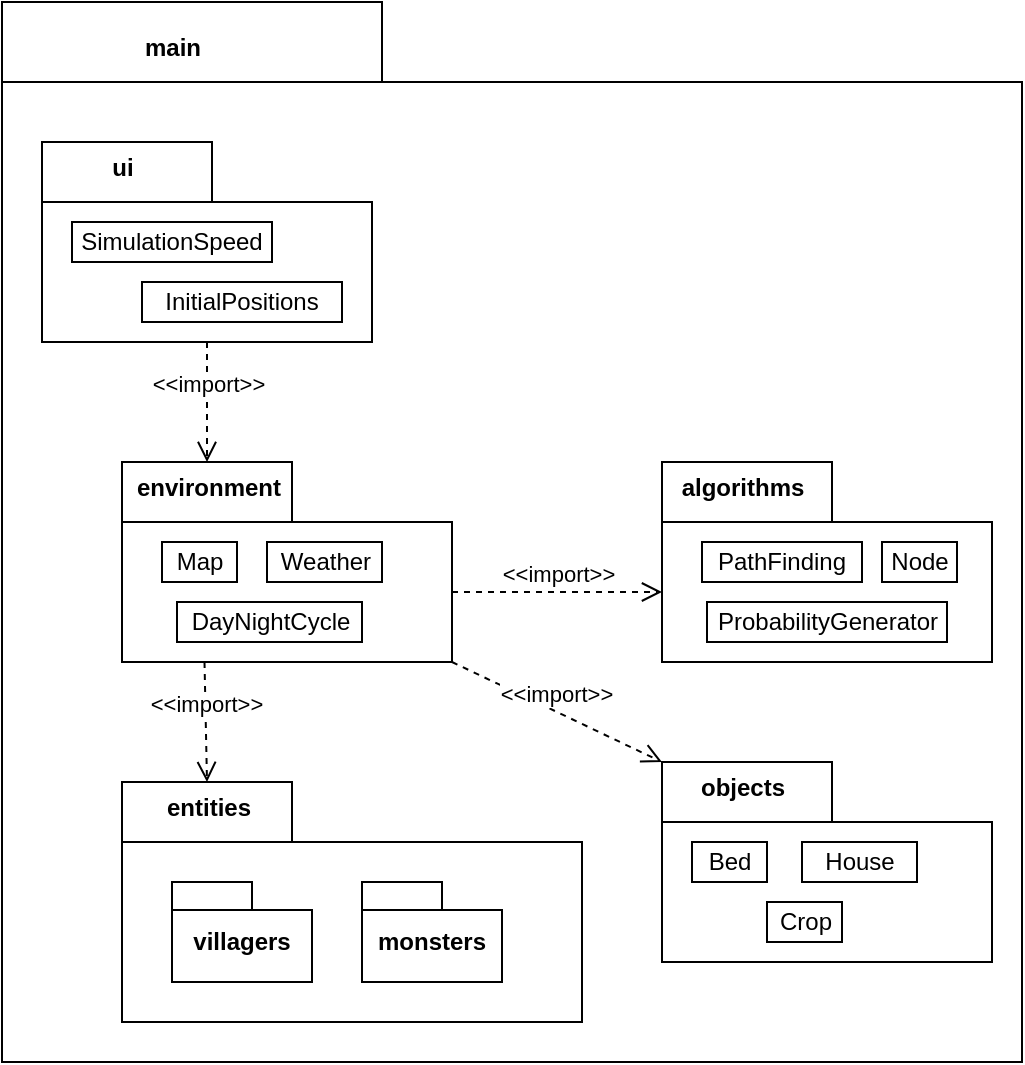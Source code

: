 <mxfile version="26.0.16">
  <diagram id="C5RBs43oDa-KdzZeNtuy" name="Page-1">
    <mxGraphModel dx="2100" dy="1044" grid="1" gridSize="10" guides="1" tooltips="1" connect="1" arrows="1" fold="1" page="1" pageScale="1" pageWidth="827" pageHeight="1169" math="0" shadow="0">
      <root>
        <mxCell id="WIyWlLk6GJQsqaUBKTNV-0" />
        <mxCell id="WIyWlLk6GJQsqaUBKTNV-1" parent="WIyWlLk6GJQsqaUBKTNV-0" />
        <mxCell id="z8Pj-q4XJrA8Nr9fmpkC-0" value="" style="shape=folder;fontStyle=1;spacingTop=10;tabWidth=190;tabHeight=40;tabPosition=left;html=1;whiteSpace=wrap;labelPosition=center;verticalLabelPosition=middle;align=center;verticalAlign=middle;horizontal=1;" vertex="1" parent="WIyWlLk6GJQsqaUBKTNV-1">
          <mxGeometry x="50" y="50" width="510" height="530" as="geometry" />
        </mxCell>
        <mxCell id="z8Pj-q4XJrA8Nr9fmpkC-2" value="&amp;lt;&amp;lt;import&amp;gt;&amp;gt;" style="html=1;verticalAlign=bottom;endArrow=open;dashed=1;endSize=8;curved=0;rounded=0;exitX=0.5;exitY=1;exitDx=0;exitDy=0;exitPerimeter=0;entryX=0;entryY=0;entryDx=42.5;entryDy=0;entryPerimeter=0;" edge="1" parent="WIyWlLk6GJQsqaUBKTNV-1" source="z8Pj-q4XJrA8Nr9fmpkC-9" target="z8Pj-q4XJrA8Nr9fmpkC-18">
          <mxGeometry relative="1" as="geometry">
            <mxPoint x="320" y="480" as="sourcePoint" />
            <mxPoint x="178" y="340" as="targetPoint" />
            <mxPoint as="offset" />
          </mxGeometry>
        </mxCell>
        <mxCell id="z8Pj-q4XJrA8Nr9fmpkC-9" value="" style="shape=folder;fontStyle=1;spacingTop=10;tabWidth=85;tabHeight=30;tabPosition=left;html=1;whiteSpace=wrap;" vertex="1" parent="WIyWlLk6GJQsqaUBKTNV-1">
          <mxGeometry x="70" y="120" width="165" height="100" as="geometry" />
        </mxCell>
        <mxCell id="z8Pj-q4XJrA8Nr9fmpkC-12" value="main" style="text;align=center;fontStyle=1;verticalAlign=middle;spacingLeft=3;spacingRight=3;strokeColor=none;rotatable=0;points=[[0,0.5],[1,0.5]];portConstraint=eastwest;html=1;" vertex="1" parent="WIyWlLk6GJQsqaUBKTNV-1">
          <mxGeometry x="95" y="60" width="80" height="26" as="geometry" />
        </mxCell>
        <mxCell id="z8Pj-q4XJrA8Nr9fmpkC-14" value="ui" style="text;align=center;fontStyle=1;verticalAlign=middle;spacingLeft=3;spacingRight=3;strokeColor=none;rotatable=0;points=[[0,0.5],[1,0.5]];portConstraint=eastwest;html=1;" vertex="1" parent="WIyWlLk6GJQsqaUBKTNV-1">
          <mxGeometry x="70" y="120" width="80" height="26" as="geometry" />
        </mxCell>
        <mxCell id="z8Pj-q4XJrA8Nr9fmpkC-16" value="SimulationSpeed" style="html=1;whiteSpace=wrap;" vertex="1" parent="WIyWlLk6GJQsqaUBKTNV-1">
          <mxGeometry x="85" y="160" width="100" height="20" as="geometry" />
        </mxCell>
        <mxCell id="z8Pj-q4XJrA8Nr9fmpkC-17" value="InitialPositions" style="html=1;whiteSpace=wrap;" vertex="1" parent="WIyWlLk6GJQsqaUBKTNV-1">
          <mxGeometry x="120" y="190" width="100" height="20" as="geometry" />
        </mxCell>
        <mxCell id="z8Pj-q4XJrA8Nr9fmpkC-18" value="" style="shape=folder;fontStyle=1;spacingTop=10;tabWidth=85;tabHeight=30;tabPosition=left;html=1;whiteSpace=wrap;" vertex="1" parent="WIyWlLk6GJQsqaUBKTNV-1">
          <mxGeometry x="110" y="280" width="165" height="100" as="geometry" />
        </mxCell>
        <mxCell id="z8Pj-q4XJrA8Nr9fmpkC-19" value="environment" style="text;align=center;fontStyle=1;verticalAlign=middle;spacingLeft=3;spacingRight=3;strokeColor=none;rotatable=0;points=[[0,0.5],[1,0.5]];portConstraint=eastwest;html=1;" vertex="1" parent="WIyWlLk6GJQsqaUBKTNV-1">
          <mxGeometry x="112.5" y="280" width="80" height="26" as="geometry" />
        </mxCell>
        <mxCell id="z8Pj-q4XJrA8Nr9fmpkC-20" value="" style="shape=folder;fontStyle=1;spacingTop=10;tabWidth=85;tabHeight=30;tabPosition=left;html=1;whiteSpace=wrap;" vertex="1" parent="WIyWlLk6GJQsqaUBKTNV-1">
          <mxGeometry x="380" y="280" width="165" height="100" as="geometry" />
        </mxCell>
        <mxCell id="z8Pj-q4XJrA8Nr9fmpkC-21" value="&amp;lt;&amp;lt;import&amp;gt;&amp;gt;" style="html=1;verticalAlign=bottom;endArrow=open;dashed=1;endSize=8;curved=0;rounded=0;exitX=0;exitY=0;exitDx=165;exitDy=65;exitPerimeter=0;entryX=0;entryY=0;entryDx=0;entryDy=65;entryPerimeter=0;" edge="1" parent="WIyWlLk6GJQsqaUBKTNV-1" source="z8Pj-q4XJrA8Nr9fmpkC-18" target="z8Pj-q4XJrA8Nr9fmpkC-20">
          <mxGeometry relative="1" as="geometry">
            <mxPoint x="163" y="230" as="sourcePoint" />
            <mxPoint x="163" y="290" as="targetPoint" />
            <mxPoint as="offset" />
          </mxGeometry>
        </mxCell>
        <mxCell id="z8Pj-q4XJrA8Nr9fmpkC-22" value="algorithms" style="text;align=center;fontStyle=1;verticalAlign=middle;spacingLeft=3;spacingRight=3;strokeColor=none;rotatable=0;points=[[0,0.5],[1,0.5]];portConstraint=eastwest;html=1;" vertex="1" parent="WIyWlLk6GJQsqaUBKTNV-1">
          <mxGeometry x="380" y="280" width="80" height="26" as="geometry" />
        </mxCell>
        <mxCell id="z8Pj-q4XJrA8Nr9fmpkC-23" value="" style="shape=folder;fontStyle=1;spacingTop=10;tabWidth=85;tabHeight=30;tabPosition=left;html=1;whiteSpace=wrap;" vertex="1" parent="WIyWlLk6GJQsqaUBKTNV-1">
          <mxGeometry x="110" y="440" width="230" height="120" as="geometry" />
        </mxCell>
        <mxCell id="z8Pj-q4XJrA8Nr9fmpkC-24" value="entities" style="text;align=center;fontStyle=1;verticalAlign=middle;spacingLeft=3;spacingRight=3;strokeColor=none;rotatable=0;points=[[0,0.5],[1,0.5]];portConstraint=eastwest;html=1;" vertex="1" parent="WIyWlLk6GJQsqaUBKTNV-1">
          <mxGeometry x="112.5" y="440" width="80" height="26" as="geometry" />
        </mxCell>
        <mxCell id="z8Pj-q4XJrA8Nr9fmpkC-25" value="&amp;lt;&amp;lt;import&amp;gt;&amp;gt;" style="html=1;verticalAlign=bottom;endArrow=open;dashed=1;endSize=8;curved=0;rounded=0;exitX=0.25;exitY=1;exitDx=0;exitDy=0;exitPerimeter=0;entryX=0;entryY=0;entryDx=42.5;entryDy=0;entryPerimeter=0;" edge="1" parent="WIyWlLk6GJQsqaUBKTNV-1" source="z8Pj-q4XJrA8Nr9fmpkC-18" target="z8Pj-q4XJrA8Nr9fmpkC-23">
          <mxGeometry relative="1" as="geometry">
            <mxPoint x="285" y="355" as="sourcePoint" />
            <mxPoint x="152" y="460" as="targetPoint" />
            <mxPoint as="offset" />
          </mxGeometry>
        </mxCell>
        <mxCell id="z8Pj-q4XJrA8Nr9fmpkC-26" value="villagers" style="shape=folder;fontStyle=1;spacingTop=10;tabWidth=40;tabHeight=14;tabPosition=left;html=1;whiteSpace=wrap;" vertex="1" parent="WIyWlLk6GJQsqaUBKTNV-1">
          <mxGeometry x="135" y="490" width="70" height="50" as="geometry" />
        </mxCell>
        <mxCell id="z8Pj-q4XJrA8Nr9fmpkC-27" value="monsters" style="shape=folder;fontStyle=1;spacingTop=10;tabWidth=40;tabHeight=14;tabPosition=left;html=1;whiteSpace=wrap;" vertex="1" parent="WIyWlLk6GJQsqaUBKTNV-1">
          <mxGeometry x="230" y="490" width="70" height="50" as="geometry" />
        </mxCell>
        <mxCell id="z8Pj-q4XJrA8Nr9fmpkC-28" value="" style="shape=folder;fontStyle=1;spacingTop=10;tabWidth=85;tabHeight=30;tabPosition=left;html=1;whiteSpace=wrap;" vertex="1" parent="WIyWlLk6GJQsqaUBKTNV-1">
          <mxGeometry x="380" y="430" width="165" height="100" as="geometry" />
        </mxCell>
        <mxCell id="z8Pj-q4XJrA8Nr9fmpkC-29" value="&amp;lt;&amp;lt;import&amp;gt;&amp;gt;" style="html=1;verticalAlign=bottom;endArrow=open;dashed=1;endSize=8;curved=0;rounded=0;exitX=0;exitY=0;exitDx=165;exitDy=100;exitPerimeter=0;entryX=0;entryY=0;entryDx=0;entryDy=0;entryPerimeter=0;" edge="1" parent="WIyWlLk6GJQsqaUBKTNV-1" source="z8Pj-q4XJrA8Nr9fmpkC-18" target="z8Pj-q4XJrA8Nr9fmpkC-28">
          <mxGeometry relative="1" as="geometry">
            <mxPoint x="285" y="355" as="sourcePoint" />
            <mxPoint x="390" y="355" as="targetPoint" />
            <mxPoint as="offset" />
          </mxGeometry>
        </mxCell>
        <mxCell id="z8Pj-q4XJrA8Nr9fmpkC-30" value="objects" style="text;align=center;fontStyle=1;verticalAlign=middle;spacingLeft=3;spacingRight=3;strokeColor=none;rotatable=0;points=[[0,0.5],[1,0.5]];portConstraint=eastwest;html=1;" vertex="1" parent="WIyWlLk6GJQsqaUBKTNV-1">
          <mxGeometry x="380" y="430" width="80" height="26" as="geometry" />
        </mxCell>
        <mxCell id="z8Pj-q4XJrA8Nr9fmpkC-31" value="Map" style="html=1;whiteSpace=wrap;" vertex="1" parent="WIyWlLk6GJQsqaUBKTNV-1">
          <mxGeometry x="130" y="320" width="37.5" height="20" as="geometry" />
        </mxCell>
        <mxCell id="z8Pj-q4XJrA8Nr9fmpkC-32" value="Weather" style="html=1;whiteSpace=wrap;" vertex="1" parent="WIyWlLk6GJQsqaUBKTNV-1">
          <mxGeometry x="182.5" y="320" width="57.5" height="20" as="geometry" />
        </mxCell>
        <mxCell id="z8Pj-q4XJrA8Nr9fmpkC-33" value="DayNightCycle" style="html=1;whiteSpace=wrap;" vertex="1" parent="WIyWlLk6GJQsqaUBKTNV-1">
          <mxGeometry x="137.5" y="350" width="92.5" height="20" as="geometry" />
        </mxCell>
        <mxCell id="z8Pj-q4XJrA8Nr9fmpkC-34" value="PathFinding" style="html=1;whiteSpace=wrap;" vertex="1" parent="WIyWlLk6GJQsqaUBKTNV-1">
          <mxGeometry x="400" y="320" width="80" height="20" as="geometry" />
        </mxCell>
        <mxCell id="z8Pj-q4XJrA8Nr9fmpkC-35" value="Node" style="html=1;whiteSpace=wrap;" vertex="1" parent="WIyWlLk6GJQsqaUBKTNV-1">
          <mxGeometry x="490" y="320" width="37.5" height="20" as="geometry" />
        </mxCell>
        <mxCell id="z8Pj-q4XJrA8Nr9fmpkC-36" value="ProbabilityGenerator" style="html=1;whiteSpace=wrap;" vertex="1" parent="WIyWlLk6GJQsqaUBKTNV-1">
          <mxGeometry x="402.5" y="350" width="120" height="20" as="geometry" />
        </mxCell>
        <mxCell id="z8Pj-q4XJrA8Nr9fmpkC-37" value="Bed" style="html=1;whiteSpace=wrap;" vertex="1" parent="WIyWlLk6GJQsqaUBKTNV-1">
          <mxGeometry x="395" y="470" width="37.5" height="20" as="geometry" />
        </mxCell>
        <mxCell id="z8Pj-q4XJrA8Nr9fmpkC-38" value="House" style="html=1;whiteSpace=wrap;" vertex="1" parent="WIyWlLk6GJQsqaUBKTNV-1">
          <mxGeometry x="450" y="470" width="57.5" height="20" as="geometry" />
        </mxCell>
        <mxCell id="z8Pj-q4XJrA8Nr9fmpkC-39" value="Crop" style="html=1;whiteSpace=wrap;" vertex="1" parent="WIyWlLk6GJQsqaUBKTNV-1">
          <mxGeometry x="432.5" y="500" width="37.5" height="20" as="geometry" />
        </mxCell>
      </root>
    </mxGraphModel>
  </diagram>
</mxfile>
